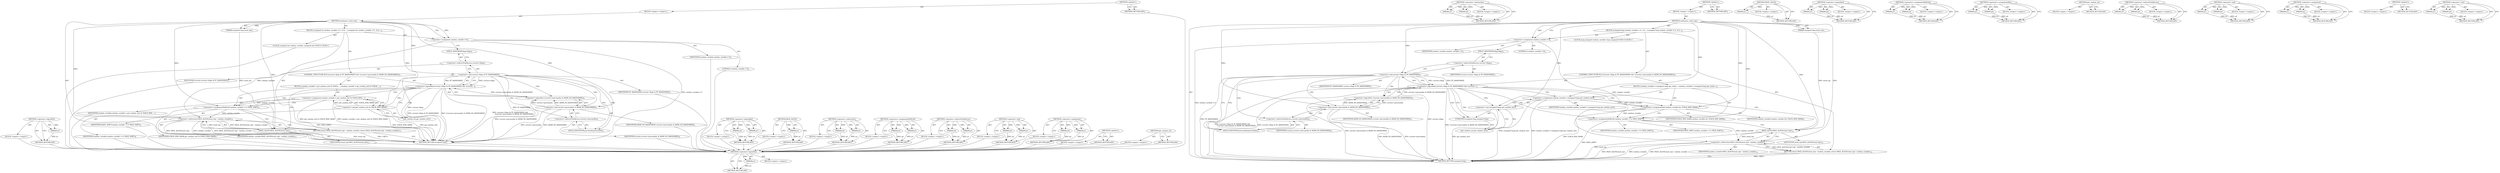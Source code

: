 digraph "&lt;operator&gt;.cast" {
vulnerable_85 [label=<(METHOD,&lt;operator&gt;.logicalNot)>];
vulnerable_86 [label=<(PARAM,p1)>];
vulnerable_87 [label=<(BLOCK,&lt;empty&gt;,&lt;empty&gt;)>];
vulnerable_88 [label=<(METHOD_RETURN,ANY)>];
vulnerable_6 [label=<(METHOD,&lt;global&gt;)<SUB>1</SUB>>];
vulnerable_7 [label=<(BLOCK,&lt;empty&gt;,&lt;empty&gt;)<SUB>1</SUB>>];
vulnerable_8 [label=<(METHOD,randomize_stack_top)<SUB>1</SUB>>];
vulnerable_9 [label=<(PARAM,unsigned long stack_top)<SUB>1</SUB>>];
vulnerable_10 [label=<(BLOCK,{
	unsigned int random_variable = 0;
 
 	if ((c...,{
	unsigned int random_variable = 0;
 
 	if ((c...)<SUB>2</SUB>>];
vulnerable_11 [label="<(LOCAL,unsigned int random_variable: unsigned int)<SUB>3</SUB>>"];
vulnerable_12 [label=<(&lt;operator&gt;.assignment,random_variable = 0)<SUB>3</SUB>>];
vulnerable_13 [label=<(IDENTIFIER,random_variable,random_variable = 0)<SUB>3</SUB>>];
vulnerable_14 [label=<(LITERAL,0,random_variable = 0)<SUB>3</SUB>>];
vulnerable_15 [label=<(CONTROL_STRUCTURE,IF,if ((current-&gt;flags &amp; PF_RANDOMIZE) &amp;&amp;
 		!(current-&gt;personality &amp; ADDR_NO_RANDOMIZE)))<SUB>5</SUB>>];
vulnerable_16 [label=<(&lt;operator&gt;.logicalAnd,(current-&gt;flags &amp; PF_RANDOMIZE) &amp;&amp;
 		!(current...)<SUB>5</SUB>>];
vulnerable_17 [label=<(&lt;operator&gt;.and,current-&gt;flags &amp; PF_RANDOMIZE)<SUB>5</SUB>>];
vulnerable_18 [label=<(&lt;operator&gt;.indirectFieldAccess,current-&gt;flags)<SUB>5</SUB>>];
vulnerable_19 [label=<(IDENTIFIER,current,current-&gt;flags &amp; PF_RANDOMIZE)<SUB>5</SUB>>];
vulnerable_20 [label=<(FIELD_IDENTIFIER,flags,flags)<SUB>5</SUB>>];
vulnerable_21 [label=<(IDENTIFIER,PF_RANDOMIZE,current-&gt;flags &amp; PF_RANDOMIZE)<SUB>5</SUB>>];
vulnerable_22 [label=<(&lt;operator&gt;.logicalNot,!(current-&gt;personality &amp; ADDR_NO_RANDOMIZE))<SUB>6</SUB>>];
vulnerable_23 [label=<(&lt;operator&gt;.and,current-&gt;personality &amp; ADDR_NO_RANDOMIZE)<SUB>6</SUB>>];
vulnerable_24 [label=<(&lt;operator&gt;.indirectFieldAccess,current-&gt;personality)<SUB>6</SUB>>];
vulnerable_25 [label=<(IDENTIFIER,current,current-&gt;personality &amp; ADDR_NO_RANDOMIZE)<SUB>6</SUB>>];
vulnerable_26 [label=<(FIELD_IDENTIFIER,personality,personality)<SUB>6</SUB>>];
vulnerable_27 [label=<(IDENTIFIER,ADDR_NO_RANDOMIZE,current-&gt;personality &amp; ADDR_NO_RANDOMIZE)<SUB>6</SUB>>];
vulnerable_28 [label=<(BLOCK,{
		random_variable = get_random_int() &amp; STACK_...,{
		random_variable = get_random_int() &amp; STACK_...)<SUB>6</SUB>>];
vulnerable_29 [label=<(&lt;operator&gt;.assignment,random_variable = get_random_int() &amp; STACK_RND_...)<SUB>7</SUB>>];
vulnerable_30 [label=<(IDENTIFIER,random_variable,random_variable = get_random_int() &amp; STACK_RND_...)<SUB>7</SUB>>];
vulnerable_31 [label=<(&lt;operator&gt;.and,get_random_int() &amp; STACK_RND_MASK)<SUB>7</SUB>>];
vulnerable_32 [label=<(get_random_int,get_random_int())<SUB>7</SUB>>];
vulnerable_33 [label=<(IDENTIFIER,STACK_RND_MASK,get_random_int() &amp; STACK_RND_MASK)<SUB>7</SUB>>];
vulnerable_34 [label=<(&lt;operators&gt;.assignmentShiftLeft,random_variable &lt;&lt;= PAGE_SHIFT)<SUB>8</SUB>>];
vulnerable_35 [label=<(IDENTIFIER,random_variable,random_variable &lt;&lt;= PAGE_SHIFT)<SUB>8</SUB>>];
vulnerable_36 [label=<(IDENTIFIER,PAGE_SHIFT,random_variable &lt;&lt;= PAGE_SHIFT)<SUB>8</SUB>>];
vulnerable_37 [label=<(RETURN,return PAGE_ALIGN(stack_top) - random_variable;,return PAGE_ALIGN(stack_top) - random_variable;)<SUB>13</SUB>>];
vulnerable_38 [label=<(&lt;operator&gt;.subtraction,PAGE_ALIGN(stack_top) - random_variable)<SUB>13</SUB>>];
vulnerable_39 [label=<(PAGE_ALIGN,PAGE_ALIGN(stack_top))<SUB>13</SUB>>];
vulnerable_40 [label=<(IDENTIFIER,stack_top,PAGE_ALIGN(stack_top))<SUB>13</SUB>>];
vulnerable_41 [label=<(IDENTIFIER,random_variable,PAGE_ALIGN(stack_top) - random_variable)<SUB>13</SUB>>];
vulnerable_42 [label=<(METHOD_RETURN,unsigned long)<SUB>1</SUB>>];
vulnerable_44 [label=<(METHOD_RETURN,ANY)<SUB>1</SUB>>];
vulnerable_70 [label=<(METHOD,&lt;operator&gt;.logicalAnd)>];
vulnerable_71 [label=<(PARAM,p1)>];
vulnerable_72 [label=<(PARAM,p2)>];
vulnerable_73 [label=<(BLOCK,&lt;empty&gt;,&lt;empty&gt;)>];
vulnerable_74 [label=<(METHOD_RETURN,ANY)>];
vulnerable_102 [label=<(METHOD,PAGE_ALIGN)>];
vulnerable_103 [label=<(PARAM,p1)>];
vulnerable_104 [label=<(BLOCK,&lt;empty&gt;,&lt;empty&gt;)>];
vulnerable_105 [label=<(METHOD_RETURN,ANY)>];
vulnerable_97 [label=<(METHOD,&lt;operator&gt;.subtraction)>];
vulnerable_98 [label=<(PARAM,p1)>];
vulnerable_99 [label=<(PARAM,p2)>];
vulnerable_100 [label=<(BLOCK,&lt;empty&gt;,&lt;empty&gt;)>];
vulnerable_101 [label=<(METHOD_RETURN,ANY)>];
vulnerable_92 [label=<(METHOD,&lt;operators&gt;.assignmentShiftLeft)>];
vulnerable_93 [label=<(PARAM,p1)>];
vulnerable_94 [label=<(PARAM,p2)>];
vulnerable_95 [label=<(BLOCK,&lt;empty&gt;,&lt;empty&gt;)>];
vulnerable_96 [label=<(METHOD_RETURN,ANY)>];
vulnerable_80 [label=<(METHOD,&lt;operator&gt;.indirectFieldAccess)>];
vulnerable_81 [label=<(PARAM,p1)>];
vulnerable_82 [label=<(PARAM,p2)>];
vulnerable_83 [label=<(BLOCK,&lt;empty&gt;,&lt;empty&gt;)>];
vulnerable_84 [label=<(METHOD_RETURN,ANY)>];
vulnerable_75 [label=<(METHOD,&lt;operator&gt;.and)>];
vulnerable_76 [label=<(PARAM,p1)>];
vulnerable_77 [label=<(PARAM,p2)>];
vulnerable_78 [label=<(BLOCK,&lt;empty&gt;,&lt;empty&gt;)>];
vulnerable_79 [label=<(METHOD_RETURN,ANY)>];
vulnerable_65 [label=<(METHOD,&lt;operator&gt;.assignment)>];
vulnerable_66 [label=<(PARAM,p1)>];
vulnerable_67 [label=<(PARAM,p2)>];
vulnerable_68 [label=<(BLOCK,&lt;empty&gt;,&lt;empty&gt;)>];
vulnerable_69 [label=<(METHOD_RETURN,ANY)>];
vulnerable_59 [label=<(METHOD,&lt;global&gt;)<SUB>1</SUB>>];
vulnerable_60 [label=<(BLOCK,&lt;empty&gt;,&lt;empty&gt;)>];
vulnerable_61 [label=<(METHOD_RETURN,ANY)>];
vulnerable_89 [label=<(METHOD,get_random_int)>];
vulnerable_90 [label=<(BLOCK,&lt;empty&gt;,&lt;empty&gt;)>];
vulnerable_91 [label=<(METHOD_RETURN,ANY)>];
fixed_86 [label=<(METHOD,&lt;operator&gt;.logicalNot)>];
fixed_87 [label=<(PARAM,p1)>];
fixed_88 [label=<(BLOCK,&lt;empty&gt;,&lt;empty&gt;)>];
fixed_89 [label=<(METHOD_RETURN,ANY)>];
fixed_108 [label=<(METHOD,&lt;operator&gt;.subtraction)>];
fixed_109 [label=<(PARAM,p1)>];
fixed_110 [label=<(PARAM,p2)>];
fixed_111 [label=<(BLOCK,&lt;empty&gt;,&lt;empty&gt;)>];
fixed_112 [label=<(METHOD_RETURN,ANY)>];
fixed_6 [label=<(METHOD,&lt;global&gt;)<SUB>1</SUB>>];
fixed_7 [label=<(BLOCK,&lt;empty&gt;,&lt;empty&gt;)<SUB>1</SUB>>];
fixed_8 [label=<(METHOD,randomize_stack_top)<SUB>1</SUB>>];
fixed_9 [label=<(PARAM,unsigned long stack_top)<SUB>1</SUB>>];
fixed_10 [label=<(BLOCK,{
	unsigned long random_variable = 0;
 
 	if ((...,{
	unsigned long random_variable = 0;
 
 	if ((...)<SUB>2</SUB>>];
fixed_11 [label="<(LOCAL,long unsigned random_variable: long unsigned)<SUB>3</SUB>>"];
fixed_12 [label=<(&lt;operator&gt;.assignment,random_variable = 0)<SUB>3</SUB>>];
fixed_13 [label=<(IDENTIFIER,random_variable,random_variable = 0)<SUB>3</SUB>>];
fixed_14 [label=<(LITERAL,0,random_variable = 0)<SUB>3</SUB>>];
fixed_15 [label=<(CONTROL_STRUCTURE,IF,if ((current-&gt;flags &amp; PF_RANDOMIZE) &amp;&amp;
 		!(current-&gt;personality &amp; ADDR_NO_RANDOMIZE)))<SUB>5</SUB>>];
fixed_16 [label=<(&lt;operator&gt;.logicalAnd,(current-&gt;flags &amp; PF_RANDOMIZE) &amp;&amp;
 		!(current...)<SUB>5</SUB>>];
fixed_17 [label=<(&lt;operator&gt;.and,current-&gt;flags &amp; PF_RANDOMIZE)<SUB>5</SUB>>];
fixed_18 [label=<(&lt;operator&gt;.indirectFieldAccess,current-&gt;flags)<SUB>5</SUB>>];
fixed_19 [label=<(IDENTIFIER,current,current-&gt;flags &amp; PF_RANDOMIZE)<SUB>5</SUB>>];
fixed_20 [label=<(FIELD_IDENTIFIER,flags,flags)<SUB>5</SUB>>];
fixed_21 [label=<(IDENTIFIER,PF_RANDOMIZE,current-&gt;flags &amp; PF_RANDOMIZE)<SUB>5</SUB>>];
fixed_22 [label=<(&lt;operator&gt;.logicalNot,!(current-&gt;personality &amp; ADDR_NO_RANDOMIZE))<SUB>6</SUB>>];
fixed_23 [label=<(&lt;operator&gt;.and,current-&gt;personality &amp; ADDR_NO_RANDOMIZE)<SUB>6</SUB>>];
fixed_24 [label=<(&lt;operator&gt;.indirectFieldAccess,current-&gt;personality)<SUB>6</SUB>>];
fixed_25 [label=<(IDENTIFIER,current,current-&gt;personality &amp; ADDR_NO_RANDOMIZE)<SUB>6</SUB>>];
fixed_26 [label=<(FIELD_IDENTIFIER,personality,personality)<SUB>6</SUB>>];
fixed_27 [label=<(IDENTIFIER,ADDR_NO_RANDOMIZE,current-&gt;personality &amp; ADDR_NO_RANDOMIZE)<SUB>6</SUB>>];
fixed_28 [label=<(BLOCK,{
		random_variable = (unsigned long) get_rando...,{
		random_variable = (unsigned long) get_rando...)<SUB>6</SUB>>];
fixed_29 [label=<(&lt;operator&gt;.assignment,random_variable = (unsigned long) get_random_int())<SUB>7</SUB>>];
fixed_30 [label=<(IDENTIFIER,random_variable,random_variable = (unsigned long) get_random_int())<SUB>7</SUB>>];
fixed_31 [label=<(&lt;operator&gt;.cast,(unsigned long) get_random_int())<SUB>7</SUB>>];
fixed_32 [label=<(UNKNOWN,unsigned long,unsigned long)<SUB>7</SUB>>];
fixed_33 [label=<(get_random_int,get_random_int())<SUB>7</SUB>>];
fixed_34 [label=<(&lt;operators&gt;.assignmentAnd,random_variable &amp;= STACK_RND_MASK)<SUB>8</SUB>>];
fixed_35 [label=<(IDENTIFIER,random_variable,random_variable &amp;= STACK_RND_MASK)<SUB>8</SUB>>];
fixed_36 [label=<(IDENTIFIER,STACK_RND_MASK,random_variable &amp;= STACK_RND_MASK)<SUB>8</SUB>>];
fixed_37 [label=<(&lt;operators&gt;.assignmentShiftLeft,random_variable &lt;&lt;= PAGE_SHIFT)<SUB>9</SUB>>];
fixed_38 [label=<(IDENTIFIER,random_variable,random_variable &lt;&lt;= PAGE_SHIFT)<SUB>9</SUB>>];
fixed_39 [label=<(IDENTIFIER,PAGE_SHIFT,random_variable &lt;&lt;= PAGE_SHIFT)<SUB>9</SUB>>];
fixed_40 [label=<(RETURN,return PAGE_ALIGN(stack_top) - random_variable;,return PAGE_ALIGN(stack_top) - random_variable;)<SUB>14</SUB>>];
fixed_41 [label=<(&lt;operator&gt;.subtraction,PAGE_ALIGN(stack_top) - random_variable)<SUB>14</SUB>>];
fixed_42 [label=<(PAGE_ALIGN,PAGE_ALIGN(stack_top))<SUB>14</SUB>>];
fixed_43 [label=<(IDENTIFIER,stack_top,PAGE_ALIGN(stack_top))<SUB>14</SUB>>];
fixed_44 [label=<(IDENTIFIER,random_variable,PAGE_ALIGN(stack_top) - random_variable)<SUB>14</SUB>>];
fixed_45 [label=<(METHOD_RETURN,unsigned long)<SUB>1</SUB>>];
fixed_47 [label=<(METHOD_RETURN,ANY)<SUB>1</SUB>>];
fixed_113 [label=<(METHOD,PAGE_ALIGN)>];
fixed_114 [label=<(PARAM,p1)>];
fixed_115 [label=<(BLOCK,&lt;empty&gt;,&lt;empty&gt;)>];
fixed_116 [label=<(METHOD_RETURN,ANY)>];
fixed_71 [label=<(METHOD,&lt;operator&gt;.logicalAnd)>];
fixed_72 [label=<(PARAM,p1)>];
fixed_73 [label=<(PARAM,p2)>];
fixed_74 [label=<(BLOCK,&lt;empty&gt;,&lt;empty&gt;)>];
fixed_75 [label=<(METHOD_RETURN,ANY)>];
fixed_103 [label=<(METHOD,&lt;operators&gt;.assignmentShiftLeft)>];
fixed_104 [label=<(PARAM,p1)>];
fixed_105 [label=<(PARAM,p2)>];
fixed_106 [label=<(BLOCK,&lt;empty&gt;,&lt;empty&gt;)>];
fixed_107 [label=<(METHOD_RETURN,ANY)>];
fixed_98 [label=<(METHOD,&lt;operators&gt;.assignmentAnd)>];
fixed_99 [label=<(PARAM,p1)>];
fixed_100 [label=<(PARAM,p2)>];
fixed_101 [label=<(BLOCK,&lt;empty&gt;,&lt;empty&gt;)>];
fixed_102 [label=<(METHOD_RETURN,ANY)>];
fixed_95 [label=<(METHOD,get_random_int)>];
fixed_96 [label=<(BLOCK,&lt;empty&gt;,&lt;empty&gt;)>];
fixed_97 [label=<(METHOD_RETURN,ANY)>];
fixed_81 [label=<(METHOD,&lt;operator&gt;.indirectFieldAccess)>];
fixed_82 [label=<(PARAM,p1)>];
fixed_83 [label=<(PARAM,p2)>];
fixed_84 [label=<(BLOCK,&lt;empty&gt;,&lt;empty&gt;)>];
fixed_85 [label=<(METHOD_RETURN,ANY)>];
fixed_76 [label=<(METHOD,&lt;operator&gt;.and)>];
fixed_77 [label=<(PARAM,p1)>];
fixed_78 [label=<(PARAM,p2)>];
fixed_79 [label=<(BLOCK,&lt;empty&gt;,&lt;empty&gt;)>];
fixed_80 [label=<(METHOD_RETURN,ANY)>];
fixed_66 [label=<(METHOD,&lt;operator&gt;.assignment)>];
fixed_67 [label=<(PARAM,p1)>];
fixed_68 [label=<(PARAM,p2)>];
fixed_69 [label=<(BLOCK,&lt;empty&gt;,&lt;empty&gt;)>];
fixed_70 [label=<(METHOD_RETURN,ANY)>];
fixed_60 [label=<(METHOD,&lt;global&gt;)<SUB>1</SUB>>];
fixed_61 [label=<(BLOCK,&lt;empty&gt;,&lt;empty&gt;)>];
fixed_62 [label=<(METHOD_RETURN,ANY)>];
fixed_90 [label=<(METHOD,&lt;operator&gt;.cast)>];
fixed_91 [label=<(PARAM,p1)>];
fixed_92 [label=<(PARAM,p2)>];
fixed_93 [label=<(BLOCK,&lt;empty&gt;,&lt;empty&gt;)>];
fixed_94 [label=<(METHOD_RETURN,ANY)>];
vulnerable_85 -> vulnerable_86  [key=0, label="AST: "];
vulnerable_85 -> vulnerable_86  [key=1, label="DDG: "];
vulnerable_85 -> vulnerable_87  [key=0, label="AST: "];
vulnerable_85 -> vulnerable_88  [key=0, label="AST: "];
vulnerable_85 -> vulnerable_88  [key=1, label="CFG: "];
vulnerable_86 -> vulnerable_88  [key=0, label="DDG: p1"];
vulnerable_87 -> fixed_86  [key=0];
vulnerable_88 -> fixed_86  [key=0];
vulnerable_6 -> vulnerable_7  [key=0, label="AST: "];
vulnerable_6 -> vulnerable_44  [key=0, label="AST: "];
vulnerable_6 -> vulnerable_44  [key=1, label="CFG: "];
vulnerable_7 -> vulnerable_8  [key=0, label="AST: "];
vulnerable_8 -> vulnerable_9  [key=0, label="AST: "];
vulnerable_8 -> vulnerable_9  [key=1, label="DDG: "];
vulnerable_8 -> vulnerable_10  [key=0, label="AST: "];
vulnerable_8 -> vulnerable_42  [key=0, label="AST: "];
vulnerable_8 -> vulnerable_12  [key=0, label="CFG: "];
vulnerable_8 -> vulnerable_12  [key=1, label="DDG: "];
vulnerable_8 -> vulnerable_34  [key=0, label="DDG: "];
vulnerable_8 -> vulnerable_38  [key=0, label="DDG: "];
vulnerable_8 -> vulnerable_17  [key=0, label="DDG: "];
vulnerable_8 -> vulnerable_39  [key=0, label="DDG: "];
vulnerable_8 -> vulnerable_23  [key=0, label="DDG: "];
vulnerable_8 -> vulnerable_31  [key=0, label="DDG: "];
vulnerable_9 -> vulnerable_39  [key=0, label="DDG: stack_top"];
vulnerable_10 -> vulnerable_11  [key=0, label="AST: "];
vulnerable_10 -> vulnerable_12  [key=0, label="AST: "];
vulnerable_10 -> vulnerable_15  [key=0, label="AST: "];
vulnerable_10 -> vulnerable_37  [key=0, label="AST: "];
vulnerable_11 -> fixed_86  [key=0];
vulnerable_12 -> vulnerable_13  [key=0, label="AST: "];
vulnerable_12 -> vulnerable_14  [key=0, label="AST: "];
vulnerable_12 -> vulnerable_20  [key=0, label="CFG: "];
vulnerable_12 -> vulnerable_42  [key=0, label="DDG: random_variable = 0"];
vulnerable_12 -> vulnerable_38  [key=0, label="DDG: random_variable"];
vulnerable_13 -> fixed_86  [key=0];
vulnerable_14 -> fixed_86  [key=0];
vulnerable_15 -> vulnerable_16  [key=0, label="AST: "];
vulnerable_15 -> vulnerable_28  [key=0, label="AST: "];
vulnerable_16 -> vulnerable_17  [key=0, label="AST: "];
vulnerable_16 -> vulnerable_22  [key=0, label="AST: "];
vulnerable_16 -> vulnerable_32  [key=0, label="CFG: "];
vulnerable_16 -> vulnerable_32  [key=1, label="CDG: "];
vulnerable_16 -> vulnerable_39  [key=0, label="CFG: "];
vulnerable_16 -> vulnerable_42  [key=0, label="DDG: current-&gt;flags &amp; PF_RANDOMIZE"];
vulnerable_16 -> vulnerable_42  [key=1, label="DDG: !(current-&gt;personality &amp; ADDR_NO_RANDOMIZE)"];
vulnerable_16 -> vulnerable_42  [key=2, label="DDG: (current-&gt;flags &amp; PF_RANDOMIZE) &amp;&amp;
 		!(current-&gt;personality &amp; ADDR_NO_RANDOMIZE)"];
vulnerable_16 -> vulnerable_29  [key=0, label="CDG: "];
vulnerable_16 -> vulnerable_34  [key=0, label="CDG: "];
vulnerable_16 -> vulnerable_31  [key=0, label="CDG: "];
vulnerable_17 -> vulnerable_18  [key=0, label="AST: "];
vulnerable_17 -> vulnerable_21  [key=0, label="AST: "];
vulnerable_17 -> vulnerable_16  [key=0, label="CFG: "];
vulnerable_17 -> vulnerable_16  [key=1, label="DDG: current-&gt;flags"];
vulnerable_17 -> vulnerable_16  [key=2, label="DDG: PF_RANDOMIZE"];
vulnerable_17 -> vulnerable_26  [key=0, label="CFG: "];
vulnerable_17 -> vulnerable_26  [key=1, label="CDG: "];
vulnerable_17 -> vulnerable_42  [key=0, label="DDG: current-&gt;flags"];
vulnerable_17 -> vulnerable_42  [key=1, label="DDG: PF_RANDOMIZE"];
vulnerable_17 -> vulnerable_24  [key=0, label="CDG: "];
vulnerable_17 -> vulnerable_23  [key=0, label="CDG: "];
vulnerable_17 -> vulnerable_22  [key=0, label="CDG: "];
vulnerable_18 -> vulnerable_19  [key=0, label="AST: "];
vulnerable_18 -> vulnerable_20  [key=0, label="AST: "];
vulnerable_18 -> vulnerable_17  [key=0, label="CFG: "];
vulnerable_19 -> fixed_86  [key=0];
vulnerable_20 -> vulnerable_18  [key=0, label="CFG: "];
vulnerable_21 -> fixed_86  [key=0];
vulnerable_22 -> vulnerable_23  [key=0, label="AST: "];
vulnerable_22 -> vulnerable_16  [key=0, label="CFG: "];
vulnerable_22 -> vulnerable_16  [key=1, label="DDG: current-&gt;personality &amp; ADDR_NO_RANDOMIZE"];
vulnerable_22 -> vulnerable_42  [key=0, label="DDG: current-&gt;personality &amp; ADDR_NO_RANDOMIZE"];
vulnerable_23 -> vulnerable_24  [key=0, label="AST: "];
vulnerable_23 -> vulnerable_27  [key=0, label="AST: "];
vulnerable_23 -> vulnerable_22  [key=0, label="CFG: "];
vulnerable_23 -> vulnerable_22  [key=1, label="DDG: current-&gt;personality"];
vulnerable_23 -> vulnerable_22  [key=2, label="DDG: ADDR_NO_RANDOMIZE"];
vulnerable_23 -> vulnerable_42  [key=0, label="DDG: current-&gt;personality"];
vulnerable_23 -> vulnerable_42  [key=1, label="DDG: ADDR_NO_RANDOMIZE"];
vulnerable_24 -> vulnerable_25  [key=0, label="AST: "];
vulnerable_24 -> vulnerable_26  [key=0, label="AST: "];
vulnerable_24 -> vulnerable_23  [key=0, label="CFG: "];
vulnerable_25 -> fixed_86  [key=0];
vulnerable_26 -> vulnerable_24  [key=0, label="CFG: "];
vulnerable_27 -> fixed_86  [key=0];
vulnerable_28 -> vulnerable_29  [key=0, label="AST: "];
vulnerable_28 -> vulnerable_34  [key=0, label="AST: "];
vulnerable_29 -> vulnerable_30  [key=0, label="AST: "];
vulnerable_29 -> vulnerable_31  [key=0, label="AST: "];
vulnerable_29 -> vulnerable_34  [key=0, label="CFG: "];
vulnerable_29 -> vulnerable_34  [key=1, label="DDG: random_variable"];
vulnerable_29 -> vulnerable_42  [key=0, label="DDG: get_random_int() &amp; STACK_RND_MASK"];
vulnerable_29 -> vulnerable_42  [key=1, label="DDG: random_variable = get_random_int() &amp; STACK_RND_MASK"];
vulnerable_30 -> fixed_86  [key=0];
vulnerable_31 -> vulnerable_32  [key=0, label="AST: "];
vulnerable_31 -> vulnerable_33  [key=0, label="AST: "];
vulnerable_31 -> vulnerable_29  [key=0, label="CFG: "];
vulnerable_31 -> vulnerable_29  [key=1, label="DDG: get_random_int()"];
vulnerable_31 -> vulnerable_29  [key=2, label="DDG: STACK_RND_MASK"];
vulnerable_31 -> vulnerable_42  [key=0, label="DDG: get_random_int()"];
vulnerable_31 -> vulnerable_42  [key=1, label="DDG: STACK_RND_MASK"];
vulnerable_32 -> vulnerable_31  [key=0, label="CFG: "];
vulnerable_33 -> fixed_86  [key=0];
vulnerable_34 -> vulnerable_35  [key=0, label="AST: "];
vulnerable_34 -> vulnerable_36  [key=0, label="AST: "];
vulnerable_34 -> vulnerable_39  [key=0, label="CFG: "];
vulnerable_34 -> vulnerable_42  [key=0, label="DDG: PAGE_SHIFT"];
vulnerable_34 -> vulnerable_38  [key=0, label="DDG: random_variable"];
vulnerable_35 -> fixed_86  [key=0];
vulnerable_36 -> fixed_86  [key=0];
vulnerable_37 -> vulnerable_38  [key=0, label="AST: "];
vulnerable_37 -> vulnerable_42  [key=0, label="CFG: "];
vulnerable_37 -> vulnerable_42  [key=1, label="DDG: &lt;RET&gt;"];
vulnerable_38 -> vulnerable_39  [key=0, label="AST: "];
vulnerable_38 -> vulnerable_41  [key=0, label="AST: "];
vulnerable_38 -> vulnerable_37  [key=0, label="CFG: "];
vulnerable_38 -> vulnerable_37  [key=1, label="DDG: PAGE_ALIGN(stack_top) - random_variable"];
vulnerable_38 -> vulnerable_42  [key=0, label="DDG: PAGE_ALIGN(stack_top)"];
vulnerable_38 -> vulnerable_42  [key=1, label="DDG: random_variable"];
vulnerable_38 -> vulnerable_42  [key=2, label="DDG: PAGE_ALIGN(stack_top) - random_variable"];
vulnerable_39 -> vulnerable_40  [key=0, label="AST: "];
vulnerable_39 -> vulnerable_38  [key=0, label="CFG: "];
vulnerable_39 -> vulnerable_38  [key=1, label="DDG: stack_top"];
vulnerable_39 -> vulnerable_42  [key=0, label="DDG: stack_top"];
vulnerable_40 -> fixed_86  [key=0];
vulnerable_41 -> fixed_86  [key=0];
vulnerable_42 -> fixed_86  [key=0];
vulnerable_44 -> fixed_86  [key=0];
vulnerable_70 -> vulnerable_71  [key=0, label="AST: "];
vulnerable_70 -> vulnerable_71  [key=1, label="DDG: "];
vulnerable_70 -> vulnerable_73  [key=0, label="AST: "];
vulnerable_70 -> vulnerable_72  [key=0, label="AST: "];
vulnerable_70 -> vulnerable_72  [key=1, label="DDG: "];
vulnerable_70 -> vulnerable_74  [key=0, label="AST: "];
vulnerable_70 -> vulnerable_74  [key=1, label="CFG: "];
vulnerable_71 -> vulnerable_74  [key=0, label="DDG: p1"];
vulnerable_72 -> vulnerable_74  [key=0, label="DDG: p2"];
vulnerable_73 -> fixed_86  [key=0];
vulnerable_74 -> fixed_86  [key=0];
vulnerable_102 -> vulnerable_103  [key=0, label="AST: "];
vulnerable_102 -> vulnerable_103  [key=1, label="DDG: "];
vulnerable_102 -> vulnerable_104  [key=0, label="AST: "];
vulnerable_102 -> vulnerable_105  [key=0, label="AST: "];
vulnerable_102 -> vulnerable_105  [key=1, label="CFG: "];
vulnerable_103 -> vulnerable_105  [key=0, label="DDG: p1"];
vulnerable_104 -> fixed_86  [key=0];
vulnerable_105 -> fixed_86  [key=0];
vulnerable_97 -> vulnerable_98  [key=0, label="AST: "];
vulnerable_97 -> vulnerable_98  [key=1, label="DDG: "];
vulnerable_97 -> vulnerable_100  [key=0, label="AST: "];
vulnerable_97 -> vulnerable_99  [key=0, label="AST: "];
vulnerable_97 -> vulnerable_99  [key=1, label="DDG: "];
vulnerable_97 -> vulnerable_101  [key=0, label="AST: "];
vulnerable_97 -> vulnerable_101  [key=1, label="CFG: "];
vulnerable_98 -> vulnerable_101  [key=0, label="DDG: p1"];
vulnerable_99 -> vulnerable_101  [key=0, label="DDG: p2"];
vulnerable_100 -> fixed_86  [key=0];
vulnerable_101 -> fixed_86  [key=0];
vulnerable_92 -> vulnerable_93  [key=0, label="AST: "];
vulnerable_92 -> vulnerable_93  [key=1, label="DDG: "];
vulnerable_92 -> vulnerable_95  [key=0, label="AST: "];
vulnerable_92 -> vulnerable_94  [key=0, label="AST: "];
vulnerable_92 -> vulnerable_94  [key=1, label="DDG: "];
vulnerable_92 -> vulnerable_96  [key=0, label="AST: "];
vulnerable_92 -> vulnerable_96  [key=1, label="CFG: "];
vulnerable_93 -> vulnerable_96  [key=0, label="DDG: p1"];
vulnerable_94 -> vulnerable_96  [key=0, label="DDG: p2"];
vulnerable_95 -> fixed_86  [key=0];
vulnerable_96 -> fixed_86  [key=0];
vulnerable_80 -> vulnerable_81  [key=0, label="AST: "];
vulnerable_80 -> vulnerable_81  [key=1, label="DDG: "];
vulnerable_80 -> vulnerable_83  [key=0, label="AST: "];
vulnerable_80 -> vulnerable_82  [key=0, label="AST: "];
vulnerable_80 -> vulnerable_82  [key=1, label="DDG: "];
vulnerable_80 -> vulnerable_84  [key=0, label="AST: "];
vulnerable_80 -> vulnerable_84  [key=1, label="CFG: "];
vulnerable_81 -> vulnerable_84  [key=0, label="DDG: p1"];
vulnerable_82 -> vulnerable_84  [key=0, label="DDG: p2"];
vulnerable_83 -> fixed_86  [key=0];
vulnerable_84 -> fixed_86  [key=0];
vulnerable_75 -> vulnerable_76  [key=0, label="AST: "];
vulnerable_75 -> vulnerable_76  [key=1, label="DDG: "];
vulnerable_75 -> vulnerable_78  [key=0, label="AST: "];
vulnerable_75 -> vulnerable_77  [key=0, label="AST: "];
vulnerable_75 -> vulnerable_77  [key=1, label="DDG: "];
vulnerable_75 -> vulnerable_79  [key=0, label="AST: "];
vulnerable_75 -> vulnerable_79  [key=1, label="CFG: "];
vulnerable_76 -> vulnerable_79  [key=0, label="DDG: p1"];
vulnerable_77 -> vulnerable_79  [key=0, label="DDG: p2"];
vulnerable_78 -> fixed_86  [key=0];
vulnerable_79 -> fixed_86  [key=0];
vulnerable_65 -> vulnerable_66  [key=0, label="AST: "];
vulnerable_65 -> vulnerable_66  [key=1, label="DDG: "];
vulnerable_65 -> vulnerable_68  [key=0, label="AST: "];
vulnerable_65 -> vulnerable_67  [key=0, label="AST: "];
vulnerable_65 -> vulnerable_67  [key=1, label="DDG: "];
vulnerable_65 -> vulnerable_69  [key=0, label="AST: "];
vulnerable_65 -> vulnerable_69  [key=1, label="CFG: "];
vulnerable_66 -> vulnerable_69  [key=0, label="DDG: p1"];
vulnerable_67 -> vulnerable_69  [key=0, label="DDG: p2"];
vulnerable_68 -> fixed_86  [key=0];
vulnerable_69 -> fixed_86  [key=0];
vulnerable_59 -> vulnerable_60  [key=0, label="AST: "];
vulnerable_59 -> vulnerable_61  [key=0, label="AST: "];
vulnerable_59 -> vulnerable_61  [key=1, label="CFG: "];
vulnerable_60 -> fixed_86  [key=0];
vulnerable_61 -> fixed_86  [key=0];
vulnerable_89 -> vulnerable_90  [key=0, label="AST: "];
vulnerable_89 -> vulnerable_91  [key=0, label="AST: "];
vulnerable_89 -> vulnerable_91  [key=1, label="CFG: "];
vulnerable_90 -> fixed_86  [key=0];
vulnerable_91 -> fixed_86  [key=0];
fixed_86 -> fixed_87  [key=0, label="AST: "];
fixed_86 -> fixed_87  [key=1, label="DDG: "];
fixed_86 -> fixed_88  [key=0, label="AST: "];
fixed_86 -> fixed_89  [key=0, label="AST: "];
fixed_86 -> fixed_89  [key=1, label="CFG: "];
fixed_87 -> fixed_89  [key=0, label="DDG: p1"];
fixed_108 -> fixed_109  [key=0, label="AST: "];
fixed_108 -> fixed_109  [key=1, label="DDG: "];
fixed_108 -> fixed_111  [key=0, label="AST: "];
fixed_108 -> fixed_110  [key=0, label="AST: "];
fixed_108 -> fixed_110  [key=1, label="DDG: "];
fixed_108 -> fixed_112  [key=0, label="AST: "];
fixed_108 -> fixed_112  [key=1, label="CFG: "];
fixed_109 -> fixed_112  [key=0, label="DDG: p1"];
fixed_110 -> fixed_112  [key=0, label="DDG: p2"];
fixed_6 -> fixed_7  [key=0, label="AST: "];
fixed_6 -> fixed_47  [key=0, label="AST: "];
fixed_6 -> fixed_47  [key=1, label="CFG: "];
fixed_7 -> fixed_8  [key=0, label="AST: "];
fixed_8 -> fixed_9  [key=0, label="AST: "];
fixed_8 -> fixed_9  [key=1, label="DDG: "];
fixed_8 -> fixed_10  [key=0, label="AST: "];
fixed_8 -> fixed_45  [key=0, label="AST: "];
fixed_8 -> fixed_12  [key=0, label="CFG: "];
fixed_8 -> fixed_12  [key=1, label="DDG: "];
fixed_8 -> fixed_29  [key=0, label="DDG: "];
fixed_8 -> fixed_34  [key=0, label="DDG: "];
fixed_8 -> fixed_37  [key=0, label="DDG: "];
fixed_8 -> fixed_41  [key=0, label="DDG: "];
fixed_8 -> fixed_17  [key=0, label="DDG: "];
fixed_8 -> fixed_42  [key=0, label="DDG: "];
fixed_8 -> fixed_23  [key=0, label="DDG: "];
fixed_8 -> fixed_31  [key=0, label="DDG: "];
fixed_9 -> fixed_42  [key=0, label="DDG: stack_top"];
fixed_10 -> fixed_11  [key=0, label="AST: "];
fixed_10 -> fixed_12  [key=0, label="AST: "];
fixed_10 -> fixed_15  [key=0, label="AST: "];
fixed_10 -> fixed_40  [key=0, label="AST: "];
fixed_12 -> fixed_13  [key=0, label="AST: "];
fixed_12 -> fixed_14  [key=0, label="AST: "];
fixed_12 -> fixed_20  [key=0, label="CFG: "];
fixed_12 -> fixed_45  [key=0, label="DDG: random_variable = 0"];
fixed_12 -> fixed_41  [key=0, label="DDG: random_variable"];
fixed_15 -> fixed_16  [key=0, label="AST: "];
fixed_15 -> fixed_28  [key=0, label="AST: "];
fixed_16 -> fixed_17  [key=0, label="AST: "];
fixed_16 -> fixed_22  [key=0, label="AST: "];
fixed_16 -> fixed_32  [key=0, label="CFG: "];
fixed_16 -> fixed_32  [key=1, label="CDG: "];
fixed_16 -> fixed_42  [key=0, label="CFG: "];
fixed_16 -> fixed_45  [key=0, label="DDG: current-&gt;flags &amp; PF_RANDOMIZE"];
fixed_16 -> fixed_45  [key=1, label="DDG: !(current-&gt;personality &amp; ADDR_NO_RANDOMIZE)"];
fixed_16 -> fixed_45  [key=2, label="DDG: (current-&gt;flags &amp; PF_RANDOMIZE) &amp;&amp;
 		!(current-&gt;personality &amp; ADDR_NO_RANDOMIZE)"];
fixed_16 -> fixed_29  [key=0, label="CDG: "];
fixed_16 -> fixed_34  [key=0, label="CDG: "];
fixed_16 -> fixed_33  [key=0, label="CDG: "];
fixed_16 -> fixed_37  [key=0, label="CDG: "];
fixed_16 -> fixed_31  [key=0, label="CDG: "];
fixed_17 -> fixed_18  [key=0, label="AST: "];
fixed_17 -> fixed_21  [key=0, label="AST: "];
fixed_17 -> fixed_16  [key=0, label="CFG: "];
fixed_17 -> fixed_16  [key=1, label="DDG: current-&gt;flags"];
fixed_17 -> fixed_16  [key=2, label="DDG: PF_RANDOMIZE"];
fixed_17 -> fixed_26  [key=0, label="CFG: "];
fixed_17 -> fixed_26  [key=1, label="CDG: "];
fixed_17 -> fixed_45  [key=0, label="DDG: current-&gt;flags"];
fixed_17 -> fixed_45  [key=1, label="DDG: PF_RANDOMIZE"];
fixed_17 -> fixed_24  [key=0, label="CDG: "];
fixed_17 -> fixed_23  [key=0, label="CDG: "];
fixed_17 -> fixed_22  [key=0, label="CDG: "];
fixed_18 -> fixed_19  [key=0, label="AST: "];
fixed_18 -> fixed_20  [key=0, label="AST: "];
fixed_18 -> fixed_17  [key=0, label="CFG: "];
fixed_20 -> fixed_18  [key=0, label="CFG: "];
fixed_22 -> fixed_23  [key=0, label="AST: "];
fixed_22 -> fixed_16  [key=0, label="CFG: "];
fixed_22 -> fixed_16  [key=1, label="DDG: current-&gt;personality &amp; ADDR_NO_RANDOMIZE"];
fixed_22 -> fixed_45  [key=0, label="DDG: current-&gt;personality &amp; ADDR_NO_RANDOMIZE"];
fixed_23 -> fixed_24  [key=0, label="AST: "];
fixed_23 -> fixed_27  [key=0, label="AST: "];
fixed_23 -> fixed_22  [key=0, label="CFG: "];
fixed_23 -> fixed_22  [key=1, label="DDG: current-&gt;personality"];
fixed_23 -> fixed_22  [key=2, label="DDG: ADDR_NO_RANDOMIZE"];
fixed_23 -> fixed_45  [key=0, label="DDG: current-&gt;personality"];
fixed_23 -> fixed_45  [key=1, label="DDG: ADDR_NO_RANDOMIZE"];
fixed_24 -> fixed_25  [key=0, label="AST: "];
fixed_24 -> fixed_26  [key=0, label="AST: "];
fixed_24 -> fixed_23  [key=0, label="CFG: "];
fixed_26 -> fixed_24  [key=0, label="CFG: "];
fixed_28 -> fixed_29  [key=0, label="AST: "];
fixed_28 -> fixed_34  [key=0, label="AST: "];
fixed_28 -> fixed_37  [key=0, label="AST: "];
fixed_29 -> fixed_30  [key=0, label="AST: "];
fixed_29 -> fixed_31  [key=0, label="AST: "];
fixed_29 -> fixed_34  [key=0, label="CFG: "];
fixed_29 -> fixed_34  [key=1, label="DDG: random_variable"];
fixed_29 -> fixed_45  [key=0, label="DDG: (unsigned long) get_random_int()"];
fixed_29 -> fixed_45  [key=1, label="DDG: random_variable = (unsigned long) get_random_int()"];
fixed_31 -> fixed_32  [key=0, label="AST: "];
fixed_31 -> fixed_33  [key=0, label="AST: "];
fixed_31 -> fixed_29  [key=0, label="CFG: "];
fixed_31 -> fixed_45  [key=0, label="DDG: get_random_int()"];
fixed_32 -> fixed_33  [key=0, label="CFG: "];
fixed_33 -> fixed_31  [key=0, label="CFG: "];
fixed_34 -> fixed_35  [key=0, label="AST: "];
fixed_34 -> fixed_36  [key=0, label="AST: "];
fixed_34 -> fixed_37  [key=0, label="CFG: "];
fixed_34 -> fixed_37  [key=1, label="DDG: random_variable"];
fixed_34 -> fixed_45  [key=0, label="DDG: STACK_RND_MASK"];
fixed_37 -> fixed_38  [key=0, label="AST: "];
fixed_37 -> fixed_39  [key=0, label="AST: "];
fixed_37 -> fixed_42  [key=0, label="CFG: "];
fixed_37 -> fixed_45  [key=0, label="DDG: PAGE_SHIFT"];
fixed_37 -> fixed_41  [key=0, label="DDG: random_variable"];
fixed_40 -> fixed_41  [key=0, label="AST: "];
fixed_40 -> fixed_45  [key=0, label="CFG: "];
fixed_40 -> fixed_45  [key=1, label="DDG: &lt;RET&gt;"];
fixed_41 -> fixed_42  [key=0, label="AST: "];
fixed_41 -> fixed_44  [key=0, label="AST: "];
fixed_41 -> fixed_40  [key=0, label="CFG: "];
fixed_41 -> fixed_40  [key=1, label="DDG: PAGE_ALIGN(stack_top) - random_variable"];
fixed_41 -> fixed_45  [key=0, label="DDG: PAGE_ALIGN(stack_top)"];
fixed_41 -> fixed_45  [key=1, label="DDG: random_variable"];
fixed_41 -> fixed_45  [key=2, label="DDG: PAGE_ALIGN(stack_top) - random_variable"];
fixed_42 -> fixed_43  [key=0, label="AST: "];
fixed_42 -> fixed_41  [key=0, label="CFG: "];
fixed_42 -> fixed_41  [key=1, label="DDG: stack_top"];
fixed_42 -> fixed_45  [key=0, label="DDG: stack_top"];
fixed_113 -> fixed_114  [key=0, label="AST: "];
fixed_113 -> fixed_114  [key=1, label="DDG: "];
fixed_113 -> fixed_115  [key=0, label="AST: "];
fixed_113 -> fixed_116  [key=0, label="AST: "];
fixed_113 -> fixed_116  [key=1, label="CFG: "];
fixed_114 -> fixed_116  [key=0, label="DDG: p1"];
fixed_71 -> fixed_72  [key=0, label="AST: "];
fixed_71 -> fixed_72  [key=1, label="DDG: "];
fixed_71 -> fixed_74  [key=0, label="AST: "];
fixed_71 -> fixed_73  [key=0, label="AST: "];
fixed_71 -> fixed_73  [key=1, label="DDG: "];
fixed_71 -> fixed_75  [key=0, label="AST: "];
fixed_71 -> fixed_75  [key=1, label="CFG: "];
fixed_72 -> fixed_75  [key=0, label="DDG: p1"];
fixed_73 -> fixed_75  [key=0, label="DDG: p2"];
fixed_103 -> fixed_104  [key=0, label="AST: "];
fixed_103 -> fixed_104  [key=1, label="DDG: "];
fixed_103 -> fixed_106  [key=0, label="AST: "];
fixed_103 -> fixed_105  [key=0, label="AST: "];
fixed_103 -> fixed_105  [key=1, label="DDG: "];
fixed_103 -> fixed_107  [key=0, label="AST: "];
fixed_103 -> fixed_107  [key=1, label="CFG: "];
fixed_104 -> fixed_107  [key=0, label="DDG: p1"];
fixed_105 -> fixed_107  [key=0, label="DDG: p2"];
fixed_98 -> fixed_99  [key=0, label="AST: "];
fixed_98 -> fixed_99  [key=1, label="DDG: "];
fixed_98 -> fixed_101  [key=0, label="AST: "];
fixed_98 -> fixed_100  [key=0, label="AST: "];
fixed_98 -> fixed_100  [key=1, label="DDG: "];
fixed_98 -> fixed_102  [key=0, label="AST: "];
fixed_98 -> fixed_102  [key=1, label="CFG: "];
fixed_99 -> fixed_102  [key=0, label="DDG: p1"];
fixed_100 -> fixed_102  [key=0, label="DDG: p2"];
fixed_95 -> fixed_96  [key=0, label="AST: "];
fixed_95 -> fixed_97  [key=0, label="AST: "];
fixed_95 -> fixed_97  [key=1, label="CFG: "];
fixed_81 -> fixed_82  [key=0, label="AST: "];
fixed_81 -> fixed_82  [key=1, label="DDG: "];
fixed_81 -> fixed_84  [key=0, label="AST: "];
fixed_81 -> fixed_83  [key=0, label="AST: "];
fixed_81 -> fixed_83  [key=1, label="DDG: "];
fixed_81 -> fixed_85  [key=0, label="AST: "];
fixed_81 -> fixed_85  [key=1, label="CFG: "];
fixed_82 -> fixed_85  [key=0, label="DDG: p1"];
fixed_83 -> fixed_85  [key=0, label="DDG: p2"];
fixed_76 -> fixed_77  [key=0, label="AST: "];
fixed_76 -> fixed_77  [key=1, label="DDG: "];
fixed_76 -> fixed_79  [key=0, label="AST: "];
fixed_76 -> fixed_78  [key=0, label="AST: "];
fixed_76 -> fixed_78  [key=1, label="DDG: "];
fixed_76 -> fixed_80  [key=0, label="AST: "];
fixed_76 -> fixed_80  [key=1, label="CFG: "];
fixed_77 -> fixed_80  [key=0, label="DDG: p1"];
fixed_78 -> fixed_80  [key=0, label="DDG: p2"];
fixed_66 -> fixed_67  [key=0, label="AST: "];
fixed_66 -> fixed_67  [key=1, label="DDG: "];
fixed_66 -> fixed_69  [key=0, label="AST: "];
fixed_66 -> fixed_68  [key=0, label="AST: "];
fixed_66 -> fixed_68  [key=1, label="DDG: "];
fixed_66 -> fixed_70  [key=0, label="AST: "];
fixed_66 -> fixed_70  [key=1, label="CFG: "];
fixed_67 -> fixed_70  [key=0, label="DDG: p1"];
fixed_68 -> fixed_70  [key=0, label="DDG: p2"];
fixed_60 -> fixed_61  [key=0, label="AST: "];
fixed_60 -> fixed_62  [key=0, label="AST: "];
fixed_60 -> fixed_62  [key=1, label="CFG: "];
fixed_90 -> fixed_91  [key=0, label="AST: "];
fixed_90 -> fixed_91  [key=1, label="DDG: "];
fixed_90 -> fixed_93  [key=0, label="AST: "];
fixed_90 -> fixed_92  [key=0, label="AST: "];
fixed_90 -> fixed_92  [key=1, label="DDG: "];
fixed_90 -> fixed_94  [key=0, label="AST: "];
fixed_90 -> fixed_94  [key=1, label="CFG: "];
fixed_91 -> fixed_94  [key=0, label="DDG: p1"];
fixed_92 -> fixed_94  [key=0, label="DDG: p2"];
}
